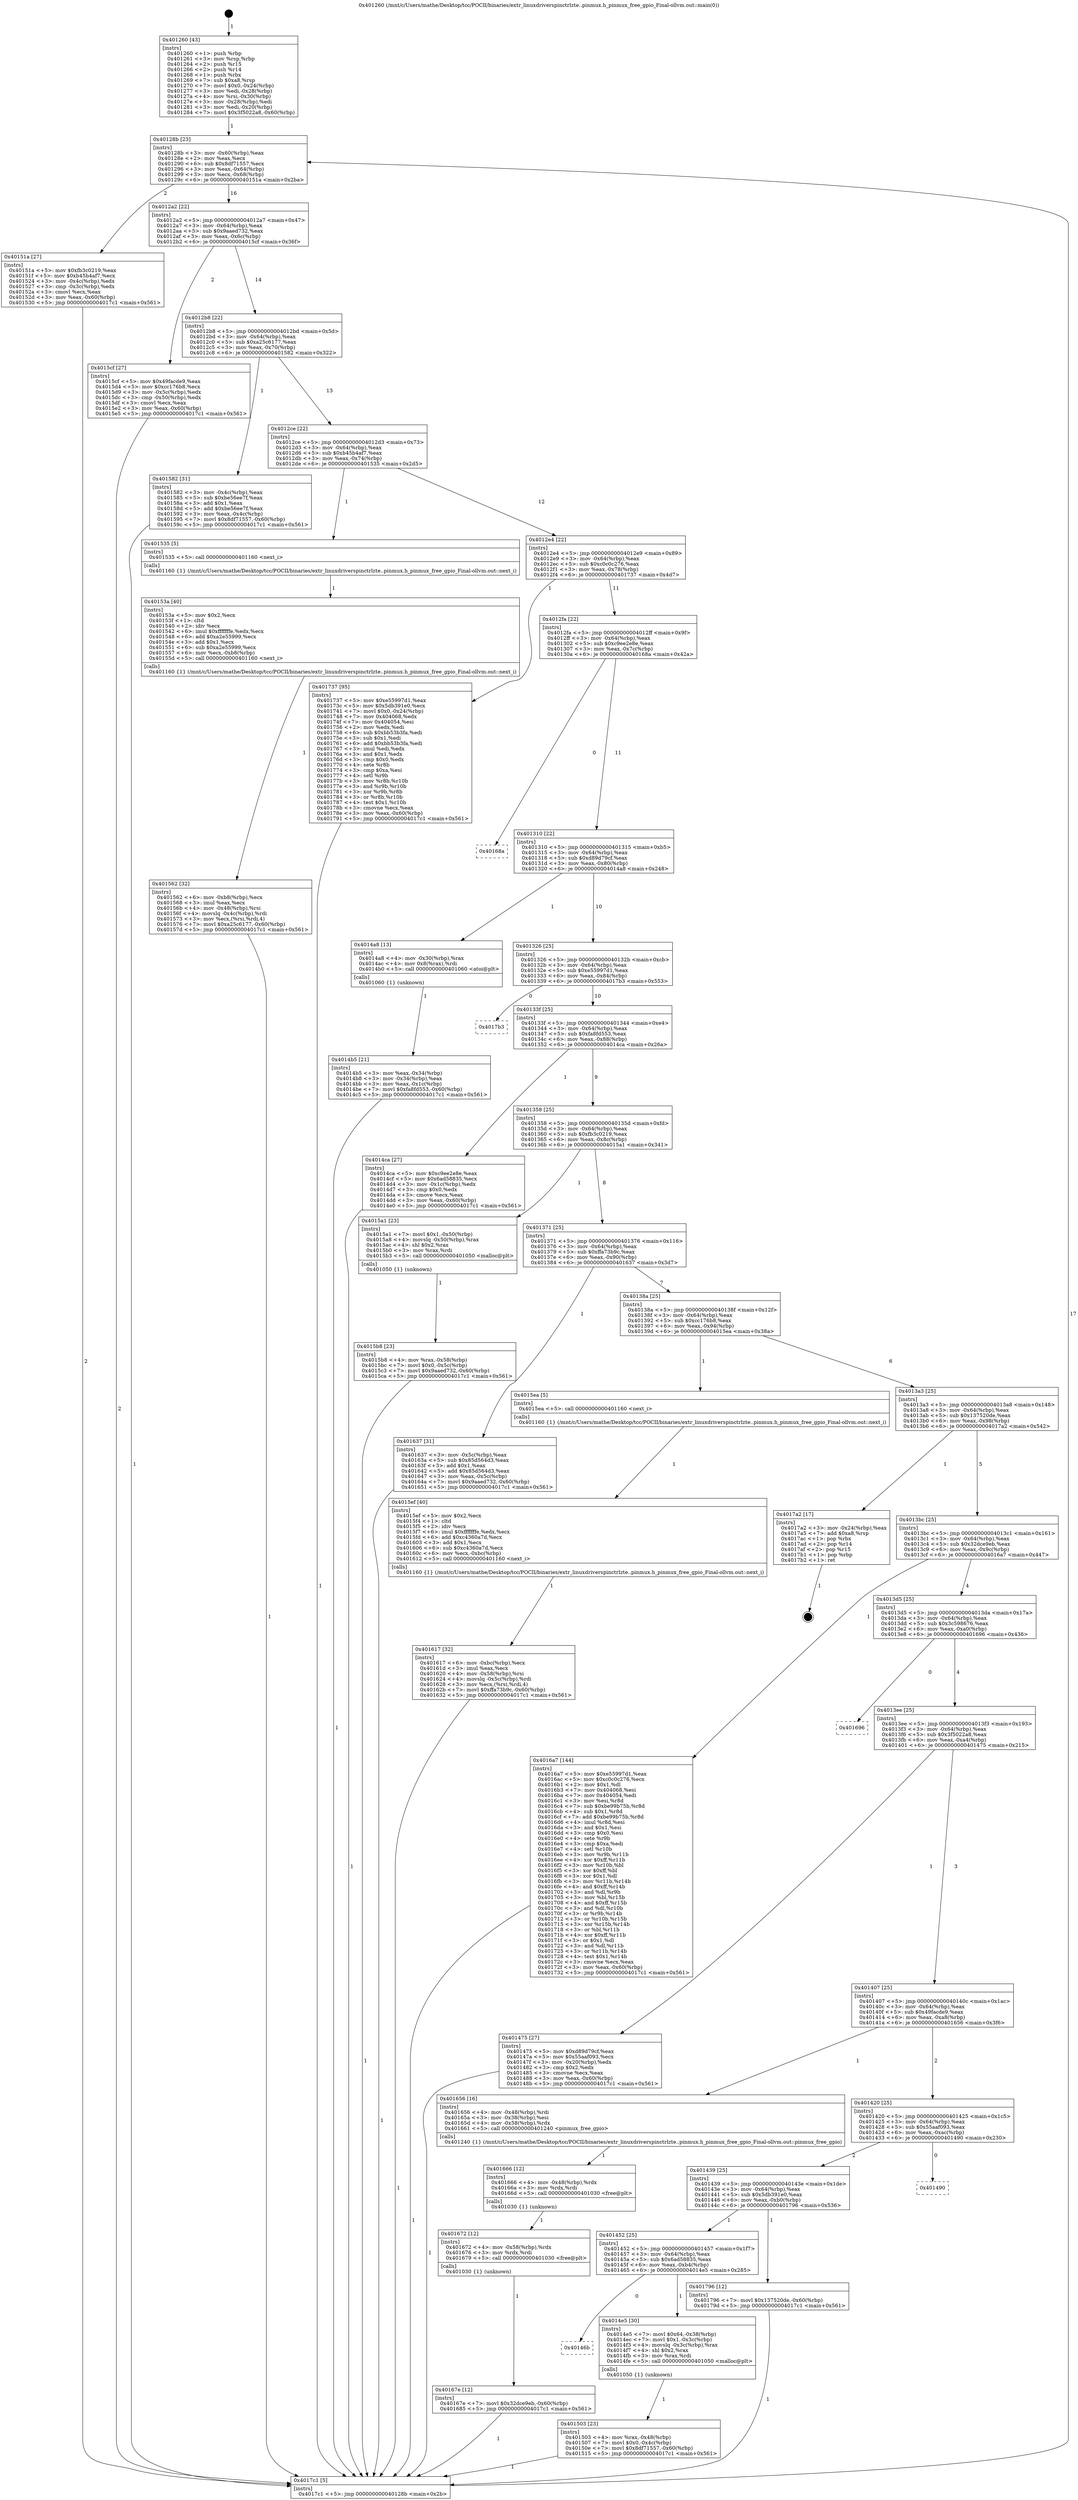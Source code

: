 digraph "0x401260" {
  label = "0x401260 (/mnt/c/Users/mathe/Desktop/tcc/POCII/binaries/extr_linuxdriverspinctrlzte..pinmux.h_pinmux_free_gpio_Final-ollvm.out::main(0))"
  labelloc = "t"
  node[shape=record]

  Entry [label="",width=0.3,height=0.3,shape=circle,fillcolor=black,style=filled]
  "0x40128b" [label="{
     0x40128b [23]\l
     | [instrs]\l
     &nbsp;&nbsp;0x40128b \<+3\>: mov -0x60(%rbp),%eax\l
     &nbsp;&nbsp;0x40128e \<+2\>: mov %eax,%ecx\l
     &nbsp;&nbsp;0x401290 \<+6\>: sub $0x8df71557,%ecx\l
     &nbsp;&nbsp;0x401296 \<+3\>: mov %eax,-0x64(%rbp)\l
     &nbsp;&nbsp;0x401299 \<+3\>: mov %ecx,-0x68(%rbp)\l
     &nbsp;&nbsp;0x40129c \<+6\>: je 000000000040151a \<main+0x2ba\>\l
  }"]
  "0x40151a" [label="{
     0x40151a [27]\l
     | [instrs]\l
     &nbsp;&nbsp;0x40151a \<+5\>: mov $0xfb3c0219,%eax\l
     &nbsp;&nbsp;0x40151f \<+5\>: mov $0xb45b4af7,%ecx\l
     &nbsp;&nbsp;0x401524 \<+3\>: mov -0x4c(%rbp),%edx\l
     &nbsp;&nbsp;0x401527 \<+3\>: cmp -0x3c(%rbp),%edx\l
     &nbsp;&nbsp;0x40152a \<+3\>: cmovl %ecx,%eax\l
     &nbsp;&nbsp;0x40152d \<+3\>: mov %eax,-0x60(%rbp)\l
     &nbsp;&nbsp;0x401530 \<+5\>: jmp 00000000004017c1 \<main+0x561\>\l
  }"]
  "0x4012a2" [label="{
     0x4012a2 [22]\l
     | [instrs]\l
     &nbsp;&nbsp;0x4012a2 \<+5\>: jmp 00000000004012a7 \<main+0x47\>\l
     &nbsp;&nbsp;0x4012a7 \<+3\>: mov -0x64(%rbp),%eax\l
     &nbsp;&nbsp;0x4012aa \<+5\>: sub $0x9aaed732,%eax\l
     &nbsp;&nbsp;0x4012af \<+3\>: mov %eax,-0x6c(%rbp)\l
     &nbsp;&nbsp;0x4012b2 \<+6\>: je 00000000004015cf \<main+0x36f\>\l
  }"]
  Exit [label="",width=0.3,height=0.3,shape=circle,fillcolor=black,style=filled,peripheries=2]
  "0x4015cf" [label="{
     0x4015cf [27]\l
     | [instrs]\l
     &nbsp;&nbsp;0x4015cf \<+5\>: mov $0x49facde9,%eax\l
     &nbsp;&nbsp;0x4015d4 \<+5\>: mov $0xcc176b8,%ecx\l
     &nbsp;&nbsp;0x4015d9 \<+3\>: mov -0x5c(%rbp),%edx\l
     &nbsp;&nbsp;0x4015dc \<+3\>: cmp -0x50(%rbp),%edx\l
     &nbsp;&nbsp;0x4015df \<+3\>: cmovl %ecx,%eax\l
     &nbsp;&nbsp;0x4015e2 \<+3\>: mov %eax,-0x60(%rbp)\l
     &nbsp;&nbsp;0x4015e5 \<+5\>: jmp 00000000004017c1 \<main+0x561\>\l
  }"]
  "0x4012b8" [label="{
     0x4012b8 [22]\l
     | [instrs]\l
     &nbsp;&nbsp;0x4012b8 \<+5\>: jmp 00000000004012bd \<main+0x5d\>\l
     &nbsp;&nbsp;0x4012bd \<+3\>: mov -0x64(%rbp),%eax\l
     &nbsp;&nbsp;0x4012c0 \<+5\>: sub $0xa25c6177,%eax\l
     &nbsp;&nbsp;0x4012c5 \<+3\>: mov %eax,-0x70(%rbp)\l
     &nbsp;&nbsp;0x4012c8 \<+6\>: je 0000000000401582 \<main+0x322\>\l
  }"]
  "0x40167e" [label="{
     0x40167e [12]\l
     | [instrs]\l
     &nbsp;&nbsp;0x40167e \<+7\>: movl $0x32dce9eb,-0x60(%rbp)\l
     &nbsp;&nbsp;0x401685 \<+5\>: jmp 00000000004017c1 \<main+0x561\>\l
  }"]
  "0x401582" [label="{
     0x401582 [31]\l
     | [instrs]\l
     &nbsp;&nbsp;0x401582 \<+3\>: mov -0x4c(%rbp),%eax\l
     &nbsp;&nbsp;0x401585 \<+5\>: sub $0xbe56ee7f,%eax\l
     &nbsp;&nbsp;0x40158a \<+3\>: add $0x1,%eax\l
     &nbsp;&nbsp;0x40158d \<+5\>: add $0xbe56ee7f,%eax\l
     &nbsp;&nbsp;0x401592 \<+3\>: mov %eax,-0x4c(%rbp)\l
     &nbsp;&nbsp;0x401595 \<+7\>: movl $0x8df71557,-0x60(%rbp)\l
     &nbsp;&nbsp;0x40159c \<+5\>: jmp 00000000004017c1 \<main+0x561\>\l
  }"]
  "0x4012ce" [label="{
     0x4012ce [22]\l
     | [instrs]\l
     &nbsp;&nbsp;0x4012ce \<+5\>: jmp 00000000004012d3 \<main+0x73\>\l
     &nbsp;&nbsp;0x4012d3 \<+3\>: mov -0x64(%rbp),%eax\l
     &nbsp;&nbsp;0x4012d6 \<+5\>: sub $0xb45b4af7,%eax\l
     &nbsp;&nbsp;0x4012db \<+3\>: mov %eax,-0x74(%rbp)\l
     &nbsp;&nbsp;0x4012de \<+6\>: je 0000000000401535 \<main+0x2d5\>\l
  }"]
  "0x401672" [label="{
     0x401672 [12]\l
     | [instrs]\l
     &nbsp;&nbsp;0x401672 \<+4\>: mov -0x58(%rbp),%rdx\l
     &nbsp;&nbsp;0x401676 \<+3\>: mov %rdx,%rdi\l
     &nbsp;&nbsp;0x401679 \<+5\>: call 0000000000401030 \<free@plt\>\l
     | [calls]\l
     &nbsp;&nbsp;0x401030 \{1\} (unknown)\l
  }"]
  "0x401535" [label="{
     0x401535 [5]\l
     | [instrs]\l
     &nbsp;&nbsp;0x401535 \<+5\>: call 0000000000401160 \<next_i\>\l
     | [calls]\l
     &nbsp;&nbsp;0x401160 \{1\} (/mnt/c/Users/mathe/Desktop/tcc/POCII/binaries/extr_linuxdriverspinctrlzte..pinmux.h_pinmux_free_gpio_Final-ollvm.out::next_i)\l
  }"]
  "0x4012e4" [label="{
     0x4012e4 [22]\l
     | [instrs]\l
     &nbsp;&nbsp;0x4012e4 \<+5\>: jmp 00000000004012e9 \<main+0x89\>\l
     &nbsp;&nbsp;0x4012e9 \<+3\>: mov -0x64(%rbp),%eax\l
     &nbsp;&nbsp;0x4012ec \<+5\>: sub $0xc0c0c276,%eax\l
     &nbsp;&nbsp;0x4012f1 \<+3\>: mov %eax,-0x78(%rbp)\l
     &nbsp;&nbsp;0x4012f4 \<+6\>: je 0000000000401737 \<main+0x4d7\>\l
  }"]
  "0x401666" [label="{
     0x401666 [12]\l
     | [instrs]\l
     &nbsp;&nbsp;0x401666 \<+4\>: mov -0x48(%rbp),%rdx\l
     &nbsp;&nbsp;0x40166a \<+3\>: mov %rdx,%rdi\l
     &nbsp;&nbsp;0x40166d \<+5\>: call 0000000000401030 \<free@plt\>\l
     | [calls]\l
     &nbsp;&nbsp;0x401030 \{1\} (unknown)\l
  }"]
  "0x401737" [label="{
     0x401737 [95]\l
     | [instrs]\l
     &nbsp;&nbsp;0x401737 \<+5\>: mov $0xe55997d1,%eax\l
     &nbsp;&nbsp;0x40173c \<+5\>: mov $0x5db391e0,%ecx\l
     &nbsp;&nbsp;0x401741 \<+7\>: movl $0x0,-0x24(%rbp)\l
     &nbsp;&nbsp;0x401748 \<+7\>: mov 0x404068,%edx\l
     &nbsp;&nbsp;0x40174f \<+7\>: mov 0x404054,%esi\l
     &nbsp;&nbsp;0x401756 \<+2\>: mov %edx,%edi\l
     &nbsp;&nbsp;0x401758 \<+6\>: sub $0xbb53b3fa,%edi\l
     &nbsp;&nbsp;0x40175e \<+3\>: sub $0x1,%edi\l
     &nbsp;&nbsp;0x401761 \<+6\>: add $0xbb53b3fa,%edi\l
     &nbsp;&nbsp;0x401767 \<+3\>: imul %edi,%edx\l
     &nbsp;&nbsp;0x40176a \<+3\>: and $0x1,%edx\l
     &nbsp;&nbsp;0x40176d \<+3\>: cmp $0x0,%edx\l
     &nbsp;&nbsp;0x401770 \<+4\>: sete %r8b\l
     &nbsp;&nbsp;0x401774 \<+3\>: cmp $0xa,%esi\l
     &nbsp;&nbsp;0x401777 \<+4\>: setl %r9b\l
     &nbsp;&nbsp;0x40177b \<+3\>: mov %r8b,%r10b\l
     &nbsp;&nbsp;0x40177e \<+3\>: and %r9b,%r10b\l
     &nbsp;&nbsp;0x401781 \<+3\>: xor %r9b,%r8b\l
     &nbsp;&nbsp;0x401784 \<+3\>: or %r8b,%r10b\l
     &nbsp;&nbsp;0x401787 \<+4\>: test $0x1,%r10b\l
     &nbsp;&nbsp;0x40178b \<+3\>: cmovne %ecx,%eax\l
     &nbsp;&nbsp;0x40178e \<+3\>: mov %eax,-0x60(%rbp)\l
     &nbsp;&nbsp;0x401791 \<+5\>: jmp 00000000004017c1 \<main+0x561\>\l
  }"]
  "0x4012fa" [label="{
     0x4012fa [22]\l
     | [instrs]\l
     &nbsp;&nbsp;0x4012fa \<+5\>: jmp 00000000004012ff \<main+0x9f\>\l
     &nbsp;&nbsp;0x4012ff \<+3\>: mov -0x64(%rbp),%eax\l
     &nbsp;&nbsp;0x401302 \<+5\>: sub $0xc9ee2e8e,%eax\l
     &nbsp;&nbsp;0x401307 \<+3\>: mov %eax,-0x7c(%rbp)\l
     &nbsp;&nbsp;0x40130a \<+6\>: je 000000000040168a \<main+0x42a\>\l
  }"]
  "0x401617" [label="{
     0x401617 [32]\l
     | [instrs]\l
     &nbsp;&nbsp;0x401617 \<+6\>: mov -0xbc(%rbp),%ecx\l
     &nbsp;&nbsp;0x40161d \<+3\>: imul %eax,%ecx\l
     &nbsp;&nbsp;0x401620 \<+4\>: mov -0x58(%rbp),%rsi\l
     &nbsp;&nbsp;0x401624 \<+4\>: movslq -0x5c(%rbp),%rdi\l
     &nbsp;&nbsp;0x401628 \<+3\>: mov %ecx,(%rsi,%rdi,4)\l
     &nbsp;&nbsp;0x40162b \<+7\>: movl $0xffa73b9c,-0x60(%rbp)\l
     &nbsp;&nbsp;0x401632 \<+5\>: jmp 00000000004017c1 \<main+0x561\>\l
  }"]
  "0x40168a" [label="{
     0x40168a\l
  }", style=dashed]
  "0x401310" [label="{
     0x401310 [22]\l
     | [instrs]\l
     &nbsp;&nbsp;0x401310 \<+5\>: jmp 0000000000401315 \<main+0xb5\>\l
     &nbsp;&nbsp;0x401315 \<+3\>: mov -0x64(%rbp),%eax\l
     &nbsp;&nbsp;0x401318 \<+5\>: sub $0xd89d79cf,%eax\l
     &nbsp;&nbsp;0x40131d \<+3\>: mov %eax,-0x80(%rbp)\l
     &nbsp;&nbsp;0x401320 \<+6\>: je 00000000004014a8 \<main+0x248\>\l
  }"]
  "0x4015ef" [label="{
     0x4015ef [40]\l
     | [instrs]\l
     &nbsp;&nbsp;0x4015ef \<+5\>: mov $0x2,%ecx\l
     &nbsp;&nbsp;0x4015f4 \<+1\>: cltd\l
     &nbsp;&nbsp;0x4015f5 \<+2\>: idiv %ecx\l
     &nbsp;&nbsp;0x4015f7 \<+6\>: imul $0xfffffffe,%edx,%ecx\l
     &nbsp;&nbsp;0x4015fd \<+6\>: add $0xc4360a7d,%ecx\l
     &nbsp;&nbsp;0x401603 \<+3\>: add $0x1,%ecx\l
     &nbsp;&nbsp;0x401606 \<+6\>: sub $0xc4360a7d,%ecx\l
     &nbsp;&nbsp;0x40160c \<+6\>: mov %ecx,-0xbc(%rbp)\l
     &nbsp;&nbsp;0x401612 \<+5\>: call 0000000000401160 \<next_i\>\l
     | [calls]\l
     &nbsp;&nbsp;0x401160 \{1\} (/mnt/c/Users/mathe/Desktop/tcc/POCII/binaries/extr_linuxdriverspinctrlzte..pinmux.h_pinmux_free_gpio_Final-ollvm.out::next_i)\l
  }"]
  "0x4014a8" [label="{
     0x4014a8 [13]\l
     | [instrs]\l
     &nbsp;&nbsp;0x4014a8 \<+4\>: mov -0x30(%rbp),%rax\l
     &nbsp;&nbsp;0x4014ac \<+4\>: mov 0x8(%rax),%rdi\l
     &nbsp;&nbsp;0x4014b0 \<+5\>: call 0000000000401060 \<atoi@plt\>\l
     | [calls]\l
     &nbsp;&nbsp;0x401060 \{1\} (unknown)\l
  }"]
  "0x401326" [label="{
     0x401326 [25]\l
     | [instrs]\l
     &nbsp;&nbsp;0x401326 \<+5\>: jmp 000000000040132b \<main+0xcb\>\l
     &nbsp;&nbsp;0x40132b \<+3\>: mov -0x64(%rbp),%eax\l
     &nbsp;&nbsp;0x40132e \<+5\>: sub $0xe55997d1,%eax\l
     &nbsp;&nbsp;0x401333 \<+6\>: mov %eax,-0x84(%rbp)\l
     &nbsp;&nbsp;0x401339 \<+6\>: je 00000000004017b3 \<main+0x553\>\l
  }"]
  "0x4015b8" [label="{
     0x4015b8 [23]\l
     | [instrs]\l
     &nbsp;&nbsp;0x4015b8 \<+4\>: mov %rax,-0x58(%rbp)\l
     &nbsp;&nbsp;0x4015bc \<+7\>: movl $0x0,-0x5c(%rbp)\l
     &nbsp;&nbsp;0x4015c3 \<+7\>: movl $0x9aaed732,-0x60(%rbp)\l
     &nbsp;&nbsp;0x4015ca \<+5\>: jmp 00000000004017c1 \<main+0x561\>\l
  }"]
  "0x4017b3" [label="{
     0x4017b3\l
  }", style=dashed]
  "0x40133f" [label="{
     0x40133f [25]\l
     | [instrs]\l
     &nbsp;&nbsp;0x40133f \<+5\>: jmp 0000000000401344 \<main+0xe4\>\l
     &nbsp;&nbsp;0x401344 \<+3\>: mov -0x64(%rbp),%eax\l
     &nbsp;&nbsp;0x401347 \<+5\>: sub $0xfa8fd553,%eax\l
     &nbsp;&nbsp;0x40134c \<+6\>: mov %eax,-0x88(%rbp)\l
     &nbsp;&nbsp;0x401352 \<+6\>: je 00000000004014ca \<main+0x26a\>\l
  }"]
  "0x401562" [label="{
     0x401562 [32]\l
     | [instrs]\l
     &nbsp;&nbsp;0x401562 \<+6\>: mov -0xb8(%rbp),%ecx\l
     &nbsp;&nbsp;0x401568 \<+3\>: imul %eax,%ecx\l
     &nbsp;&nbsp;0x40156b \<+4\>: mov -0x48(%rbp),%rsi\l
     &nbsp;&nbsp;0x40156f \<+4\>: movslq -0x4c(%rbp),%rdi\l
     &nbsp;&nbsp;0x401573 \<+3\>: mov %ecx,(%rsi,%rdi,4)\l
     &nbsp;&nbsp;0x401576 \<+7\>: movl $0xa25c6177,-0x60(%rbp)\l
     &nbsp;&nbsp;0x40157d \<+5\>: jmp 00000000004017c1 \<main+0x561\>\l
  }"]
  "0x4014ca" [label="{
     0x4014ca [27]\l
     | [instrs]\l
     &nbsp;&nbsp;0x4014ca \<+5\>: mov $0xc9ee2e8e,%eax\l
     &nbsp;&nbsp;0x4014cf \<+5\>: mov $0x6ad58835,%ecx\l
     &nbsp;&nbsp;0x4014d4 \<+3\>: mov -0x1c(%rbp),%edx\l
     &nbsp;&nbsp;0x4014d7 \<+3\>: cmp $0x0,%edx\l
     &nbsp;&nbsp;0x4014da \<+3\>: cmove %ecx,%eax\l
     &nbsp;&nbsp;0x4014dd \<+3\>: mov %eax,-0x60(%rbp)\l
     &nbsp;&nbsp;0x4014e0 \<+5\>: jmp 00000000004017c1 \<main+0x561\>\l
  }"]
  "0x401358" [label="{
     0x401358 [25]\l
     | [instrs]\l
     &nbsp;&nbsp;0x401358 \<+5\>: jmp 000000000040135d \<main+0xfd\>\l
     &nbsp;&nbsp;0x40135d \<+3\>: mov -0x64(%rbp),%eax\l
     &nbsp;&nbsp;0x401360 \<+5\>: sub $0xfb3c0219,%eax\l
     &nbsp;&nbsp;0x401365 \<+6\>: mov %eax,-0x8c(%rbp)\l
     &nbsp;&nbsp;0x40136b \<+6\>: je 00000000004015a1 \<main+0x341\>\l
  }"]
  "0x40153a" [label="{
     0x40153a [40]\l
     | [instrs]\l
     &nbsp;&nbsp;0x40153a \<+5\>: mov $0x2,%ecx\l
     &nbsp;&nbsp;0x40153f \<+1\>: cltd\l
     &nbsp;&nbsp;0x401540 \<+2\>: idiv %ecx\l
     &nbsp;&nbsp;0x401542 \<+6\>: imul $0xfffffffe,%edx,%ecx\l
     &nbsp;&nbsp;0x401548 \<+6\>: add $0xa2e55999,%ecx\l
     &nbsp;&nbsp;0x40154e \<+3\>: add $0x1,%ecx\l
     &nbsp;&nbsp;0x401551 \<+6\>: sub $0xa2e55999,%ecx\l
     &nbsp;&nbsp;0x401557 \<+6\>: mov %ecx,-0xb8(%rbp)\l
     &nbsp;&nbsp;0x40155d \<+5\>: call 0000000000401160 \<next_i\>\l
     | [calls]\l
     &nbsp;&nbsp;0x401160 \{1\} (/mnt/c/Users/mathe/Desktop/tcc/POCII/binaries/extr_linuxdriverspinctrlzte..pinmux.h_pinmux_free_gpio_Final-ollvm.out::next_i)\l
  }"]
  "0x4015a1" [label="{
     0x4015a1 [23]\l
     | [instrs]\l
     &nbsp;&nbsp;0x4015a1 \<+7\>: movl $0x1,-0x50(%rbp)\l
     &nbsp;&nbsp;0x4015a8 \<+4\>: movslq -0x50(%rbp),%rax\l
     &nbsp;&nbsp;0x4015ac \<+4\>: shl $0x2,%rax\l
     &nbsp;&nbsp;0x4015b0 \<+3\>: mov %rax,%rdi\l
     &nbsp;&nbsp;0x4015b3 \<+5\>: call 0000000000401050 \<malloc@plt\>\l
     | [calls]\l
     &nbsp;&nbsp;0x401050 \{1\} (unknown)\l
  }"]
  "0x401371" [label="{
     0x401371 [25]\l
     | [instrs]\l
     &nbsp;&nbsp;0x401371 \<+5\>: jmp 0000000000401376 \<main+0x116\>\l
     &nbsp;&nbsp;0x401376 \<+3\>: mov -0x64(%rbp),%eax\l
     &nbsp;&nbsp;0x401379 \<+5\>: sub $0xffa73b9c,%eax\l
     &nbsp;&nbsp;0x40137e \<+6\>: mov %eax,-0x90(%rbp)\l
     &nbsp;&nbsp;0x401384 \<+6\>: je 0000000000401637 \<main+0x3d7\>\l
  }"]
  "0x401503" [label="{
     0x401503 [23]\l
     | [instrs]\l
     &nbsp;&nbsp;0x401503 \<+4\>: mov %rax,-0x48(%rbp)\l
     &nbsp;&nbsp;0x401507 \<+7\>: movl $0x0,-0x4c(%rbp)\l
     &nbsp;&nbsp;0x40150e \<+7\>: movl $0x8df71557,-0x60(%rbp)\l
     &nbsp;&nbsp;0x401515 \<+5\>: jmp 00000000004017c1 \<main+0x561\>\l
  }"]
  "0x401637" [label="{
     0x401637 [31]\l
     | [instrs]\l
     &nbsp;&nbsp;0x401637 \<+3\>: mov -0x5c(%rbp),%eax\l
     &nbsp;&nbsp;0x40163a \<+5\>: sub $0x85d564d3,%eax\l
     &nbsp;&nbsp;0x40163f \<+3\>: add $0x1,%eax\l
     &nbsp;&nbsp;0x401642 \<+5\>: add $0x85d564d3,%eax\l
     &nbsp;&nbsp;0x401647 \<+3\>: mov %eax,-0x5c(%rbp)\l
     &nbsp;&nbsp;0x40164a \<+7\>: movl $0x9aaed732,-0x60(%rbp)\l
     &nbsp;&nbsp;0x401651 \<+5\>: jmp 00000000004017c1 \<main+0x561\>\l
  }"]
  "0x40138a" [label="{
     0x40138a [25]\l
     | [instrs]\l
     &nbsp;&nbsp;0x40138a \<+5\>: jmp 000000000040138f \<main+0x12f\>\l
     &nbsp;&nbsp;0x40138f \<+3\>: mov -0x64(%rbp),%eax\l
     &nbsp;&nbsp;0x401392 \<+5\>: sub $0xcc176b8,%eax\l
     &nbsp;&nbsp;0x401397 \<+6\>: mov %eax,-0x94(%rbp)\l
     &nbsp;&nbsp;0x40139d \<+6\>: je 00000000004015ea \<main+0x38a\>\l
  }"]
  "0x40146b" [label="{
     0x40146b\l
  }", style=dashed]
  "0x4015ea" [label="{
     0x4015ea [5]\l
     | [instrs]\l
     &nbsp;&nbsp;0x4015ea \<+5\>: call 0000000000401160 \<next_i\>\l
     | [calls]\l
     &nbsp;&nbsp;0x401160 \{1\} (/mnt/c/Users/mathe/Desktop/tcc/POCII/binaries/extr_linuxdriverspinctrlzte..pinmux.h_pinmux_free_gpio_Final-ollvm.out::next_i)\l
  }"]
  "0x4013a3" [label="{
     0x4013a3 [25]\l
     | [instrs]\l
     &nbsp;&nbsp;0x4013a3 \<+5\>: jmp 00000000004013a8 \<main+0x148\>\l
     &nbsp;&nbsp;0x4013a8 \<+3\>: mov -0x64(%rbp),%eax\l
     &nbsp;&nbsp;0x4013ab \<+5\>: sub $0x137520de,%eax\l
     &nbsp;&nbsp;0x4013b0 \<+6\>: mov %eax,-0x98(%rbp)\l
     &nbsp;&nbsp;0x4013b6 \<+6\>: je 00000000004017a2 \<main+0x542\>\l
  }"]
  "0x4014e5" [label="{
     0x4014e5 [30]\l
     | [instrs]\l
     &nbsp;&nbsp;0x4014e5 \<+7\>: movl $0x64,-0x38(%rbp)\l
     &nbsp;&nbsp;0x4014ec \<+7\>: movl $0x1,-0x3c(%rbp)\l
     &nbsp;&nbsp;0x4014f3 \<+4\>: movslq -0x3c(%rbp),%rax\l
     &nbsp;&nbsp;0x4014f7 \<+4\>: shl $0x2,%rax\l
     &nbsp;&nbsp;0x4014fb \<+3\>: mov %rax,%rdi\l
     &nbsp;&nbsp;0x4014fe \<+5\>: call 0000000000401050 \<malloc@plt\>\l
     | [calls]\l
     &nbsp;&nbsp;0x401050 \{1\} (unknown)\l
  }"]
  "0x4017a2" [label="{
     0x4017a2 [17]\l
     | [instrs]\l
     &nbsp;&nbsp;0x4017a2 \<+3\>: mov -0x24(%rbp),%eax\l
     &nbsp;&nbsp;0x4017a5 \<+7\>: add $0xa8,%rsp\l
     &nbsp;&nbsp;0x4017ac \<+1\>: pop %rbx\l
     &nbsp;&nbsp;0x4017ad \<+2\>: pop %r14\l
     &nbsp;&nbsp;0x4017af \<+2\>: pop %r15\l
     &nbsp;&nbsp;0x4017b1 \<+1\>: pop %rbp\l
     &nbsp;&nbsp;0x4017b2 \<+1\>: ret\l
  }"]
  "0x4013bc" [label="{
     0x4013bc [25]\l
     | [instrs]\l
     &nbsp;&nbsp;0x4013bc \<+5\>: jmp 00000000004013c1 \<main+0x161\>\l
     &nbsp;&nbsp;0x4013c1 \<+3\>: mov -0x64(%rbp),%eax\l
     &nbsp;&nbsp;0x4013c4 \<+5\>: sub $0x32dce9eb,%eax\l
     &nbsp;&nbsp;0x4013c9 \<+6\>: mov %eax,-0x9c(%rbp)\l
     &nbsp;&nbsp;0x4013cf \<+6\>: je 00000000004016a7 \<main+0x447\>\l
  }"]
  "0x401452" [label="{
     0x401452 [25]\l
     | [instrs]\l
     &nbsp;&nbsp;0x401452 \<+5\>: jmp 0000000000401457 \<main+0x1f7\>\l
     &nbsp;&nbsp;0x401457 \<+3\>: mov -0x64(%rbp),%eax\l
     &nbsp;&nbsp;0x40145a \<+5\>: sub $0x6ad58835,%eax\l
     &nbsp;&nbsp;0x40145f \<+6\>: mov %eax,-0xb4(%rbp)\l
     &nbsp;&nbsp;0x401465 \<+6\>: je 00000000004014e5 \<main+0x285\>\l
  }"]
  "0x4016a7" [label="{
     0x4016a7 [144]\l
     | [instrs]\l
     &nbsp;&nbsp;0x4016a7 \<+5\>: mov $0xe55997d1,%eax\l
     &nbsp;&nbsp;0x4016ac \<+5\>: mov $0xc0c0c276,%ecx\l
     &nbsp;&nbsp;0x4016b1 \<+2\>: mov $0x1,%dl\l
     &nbsp;&nbsp;0x4016b3 \<+7\>: mov 0x404068,%esi\l
     &nbsp;&nbsp;0x4016ba \<+7\>: mov 0x404054,%edi\l
     &nbsp;&nbsp;0x4016c1 \<+3\>: mov %esi,%r8d\l
     &nbsp;&nbsp;0x4016c4 \<+7\>: sub $0xbe99b75b,%r8d\l
     &nbsp;&nbsp;0x4016cb \<+4\>: sub $0x1,%r8d\l
     &nbsp;&nbsp;0x4016cf \<+7\>: add $0xbe99b75b,%r8d\l
     &nbsp;&nbsp;0x4016d6 \<+4\>: imul %r8d,%esi\l
     &nbsp;&nbsp;0x4016da \<+3\>: and $0x1,%esi\l
     &nbsp;&nbsp;0x4016dd \<+3\>: cmp $0x0,%esi\l
     &nbsp;&nbsp;0x4016e0 \<+4\>: sete %r9b\l
     &nbsp;&nbsp;0x4016e4 \<+3\>: cmp $0xa,%edi\l
     &nbsp;&nbsp;0x4016e7 \<+4\>: setl %r10b\l
     &nbsp;&nbsp;0x4016eb \<+3\>: mov %r9b,%r11b\l
     &nbsp;&nbsp;0x4016ee \<+4\>: xor $0xff,%r11b\l
     &nbsp;&nbsp;0x4016f2 \<+3\>: mov %r10b,%bl\l
     &nbsp;&nbsp;0x4016f5 \<+3\>: xor $0xff,%bl\l
     &nbsp;&nbsp;0x4016f8 \<+3\>: xor $0x1,%dl\l
     &nbsp;&nbsp;0x4016fb \<+3\>: mov %r11b,%r14b\l
     &nbsp;&nbsp;0x4016fe \<+4\>: and $0xff,%r14b\l
     &nbsp;&nbsp;0x401702 \<+3\>: and %dl,%r9b\l
     &nbsp;&nbsp;0x401705 \<+3\>: mov %bl,%r15b\l
     &nbsp;&nbsp;0x401708 \<+4\>: and $0xff,%r15b\l
     &nbsp;&nbsp;0x40170c \<+3\>: and %dl,%r10b\l
     &nbsp;&nbsp;0x40170f \<+3\>: or %r9b,%r14b\l
     &nbsp;&nbsp;0x401712 \<+3\>: or %r10b,%r15b\l
     &nbsp;&nbsp;0x401715 \<+3\>: xor %r15b,%r14b\l
     &nbsp;&nbsp;0x401718 \<+3\>: or %bl,%r11b\l
     &nbsp;&nbsp;0x40171b \<+4\>: xor $0xff,%r11b\l
     &nbsp;&nbsp;0x40171f \<+3\>: or $0x1,%dl\l
     &nbsp;&nbsp;0x401722 \<+3\>: and %dl,%r11b\l
     &nbsp;&nbsp;0x401725 \<+3\>: or %r11b,%r14b\l
     &nbsp;&nbsp;0x401728 \<+4\>: test $0x1,%r14b\l
     &nbsp;&nbsp;0x40172c \<+3\>: cmovne %ecx,%eax\l
     &nbsp;&nbsp;0x40172f \<+3\>: mov %eax,-0x60(%rbp)\l
     &nbsp;&nbsp;0x401732 \<+5\>: jmp 00000000004017c1 \<main+0x561\>\l
  }"]
  "0x4013d5" [label="{
     0x4013d5 [25]\l
     | [instrs]\l
     &nbsp;&nbsp;0x4013d5 \<+5\>: jmp 00000000004013da \<main+0x17a\>\l
     &nbsp;&nbsp;0x4013da \<+3\>: mov -0x64(%rbp),%eax\l
     &nbsp;&nbsp;0x4013dd \<+5\>: sub $0x3c598676,%eax\l
     &nbsp;&nbsp;0x4013e2 \<+6\>: mov %eax,-0xa0(%rbp)\l
     &nbsp;&nbsp;0x4013e8 \<+6\>: je 0000000000401696 \<main+0x436\>\l
  }"]
  "0x401796" [label="{
     0x401796 [12]\l
     | [instrs]\l
     &nbsp;&nbsp;0x401796 \<+7\>: movl $0x137520de,-0x60(%rbp)\l
     &nbsp;&nbsp;0x40179d \<+5\>: jmp 00000000004017c1 \<main+0x561\>\l
  }"]
  "0x401696" [label="{
     0x401696\l
  }", style=dashed]
  "0x4013ee" [label="{
     0x4013ee [25]\l
     | [instrs]\l
     &nbsp;&nbsp;0x4013ee \<+5\>: jmp 00000000004013f3 \<main+0x193\>\l
     &nbsp;&nbsp;0x4013f3 \<+3\>: mov -0x64(%rbp),%eax\l
     &nbsp;&nbsp;0x4013f6 \<+5\>: sub $0x3f5022a8,%eax\l
     &nbsp;&nbsp;0x4013fb \<+6\>: mov %eax,-0xa4(%rbp)\l
     &nbsp;&nbsp;0x401401 \<+6\>: je 0000000000401475 \<main+0x215\>\l
  }"]
  "0x401439" [label="{
     0x401439 [25]\l
     | [instrs]\l
     &nbsp;&nbsp;0x401439 \<+5\>: jmp 000000000040143e \<main+0x1de\>\l
     &nbsp;&nbsp;0x40143e \<+3\>: mov -0x64(%rbp),%eax\l
     &nbsp;&nbsp;0x401441 \<+5\>: sub $0x5db391e0,%eax\l
     &nbsp;&nbsp;0x401446 \<+6\>: mov %eax,-0xb0(%rbp)\l
     &nbsp;&nbsp;0x40144c \<+6\>: je 0000000000401796 \<main+0x536\>\l
  }"]
  "0x401475" [label="{
     0x401475 [27]\l
     | [instrs]\l
     &nbsp;&nbsp;0x401475 \<+5\>: mov $0xd89d79cf,%eax\l
     &nbsp;&nbsp;0x40147a \<+5\>: mov $0x55aaf093,%ecx\l
     &nbsp;&nbsp;0x40147f \<+3\>: mov -0x20(%rbp),%edx\l
     &nbsp;&nbsp;0x401482 \<+3\>: cmp $0x2,%edx\l
     &nbsp;&nbsp;0x401485 \<+3\>: cmovne %ecx,%eax\l
     &nbsp;&nbsp;0x401488 \<+3\>: mov %eax,-0x60(%rbp)\l
     &nbsp;&nbsp;0x40148b \<+5\>: jmp 00000000004017c1 \<main+0x561\>\l
  }"]
  "0x401407" [label="{
     0x401407 [25]\l
     | [instrs]\l
     &nbsp;&nbsp;0x401407 \<+5\>: jmp 000000000040140c \<main+0x1ac\>\l
     &nbsp;&nbsp;0x40140c \<+3\>: mov -0x64(%rbp),%eax\l
     &nbsp;&nbsp;0x40140f \<+5\>: sub $0x49facde9,%eax\l
     &nbsp;&nbsp;0x401414 \<+6\>: mov %eax,-0xa8(%rbp)\l
     &nbsp;&nbsp;0x40141a \<+6\>: je 0000000000401656 \<main+0x3f6\>\l
  }"]
  "0x4017c1" [label="{
     0x4017c1 [5]\l
     | [instrs]\l
     &nbsp;&nbsp;0x4017c1 \<+5\>: jmp 000000000040128b \<main+0x2b\>\l
  }"]
  "0x401260" [label="{
     0x401260 [43]\l
     | [instrs]\l
     &nbsp;&nbsp;0x401260 \<+1\>: push %rbp\l
     &nbsp;&nbsp;0x401261 \<+3\>: mov %rsp,%rbp\l
     &nbsp;&nbsp;0x401264 \<+2\>: push %r15\l
     &nbsp;&nbsp;0x401266 \<+2\>: push %r14\l
     &nbsp;&nbsp;0x401268 \<+1\>: push %rbx\l
     &nbsp;&nbsp;0x401269 \<+7\>: sub $0xa8,%rsp\l
     &nbsp;&nbsp;0x401270 \<+7\>: movl $0x0,-0x24(%rbp)\l
     &nbsp;&nbsp;0x401277 \<+3\>: mov %edi,-0x28(%rbp)\l
     &nbsp;&nbsp;0x40127a \<+4\>: mov %rsi,-0x30(%rbp)\l
     &nbsp;&nbsp;0x40127e \<+3\>: mov -0x28(%rbp),%edi\l
     &nbsp;&nbsp;0x401281 \<+3\>: mov %edi,-0x20(%rbp)\l
     &nbsp;&nbsp;0x401284 \<+7\>: movl $0x3f5022a8,-0x60(%rbp)\l
  }"]
  "0x4014b5" [label="{
     0x4014b5 [21]\l
     | [instrs]\l
     &nbsp;&nbsp;0x4014b5 \<+3\>: mov %eax,-0x34(%rbp)\l
     &nbsp;&nbsp;0x4014b8 \<+3\>: mov -0x34(%rbp),%eax\l
     &nbsp;&nbsp;0x4014bb \<+3\>: mov %eax,-0x1c(%rbp)\l
     &nbsp;&nbsp;0x4014be \<+7\>: movl $0xfa8fd553,-0x60(%rbp)\l
     &nbsp;&nbsp;0x4014c5 \<+5\>: jmp 00000000004017c1 \<main+0x561\>\l
  }"]
  "0x401490" [label="{
     0x401490\l
  }", style=dashed]
  "0x401656" [label="{
     0x401656 [16]\l
     | [instrs]\l
     &nbsp;&nbsp;0x401656 \<+4\>: mov -0x48(%rbp),%rdi\l
     &nbsp;&nbsp;0x40165a \<+3\>: mov -0x38(%rbp),%esi\l
     &nbsp;&nbsp;0x40165d \<+4\>: mov -0x58(%rbp),%rdx\l
     &nbsp;&nbsp;0x401661 \<+5\>: call 0000000000401240 \<pinmux_free_gpio\>\l
     | [calls]\l
     &nbsp;&nbsp;0x401240 \{1\} (/mnt/c/Users/mathe/Desktop/tcc/POCII/binaries/extr_linuxdriverspinctrlzte..pinmux.h_pinmux_free_gpio_Final-ollvm.out::pinmux_free_gpio)\l
  }"]
  "0x401420" [label="{
     0x401420 [25]\l
     | [instrs]\l
     &nbsp;&nbsp;0x401420 \<+5\>: jmp 0000000000401425 \<main+0x1c5\>\l
     &nbsp;&nbsp;0x401425 \<+3\>: mov -0x64(%rbp),%eax\l
     &nbsp;&nbsp;0x401428 \<+5\>: sub $0x55aaf093,%eax\l
     &nbsp;&nbsp;0x40142d \<+6\>: mov %eax,-0xac(%rbp)\l
     &nbsp;&nbsp;0x401433 \<+6\>: je 0000000000401490 \<main+0x230\>\l
  }"]
  Entry -> "0x401260" [label=" 1"]
  "0x40128b" -> "0x40151a" [label=" 2"]
  "0x40128b" -> "0x4012a2" [label=" 16"]
  "0x4017a2" -> Exit [label=" 1"]
  "0x4012a2" -> "0x4015cf" [label=" 2"]
  "0x4012a2" -> "0x4012b8" [label=" 14"]
  "0x401796" -> "0x4017c1" [label=" 1"]
  "0x4012b8" -> "0x401582" [label=" 1"]
  "0x4012b8" -> "0x4012ce" [label=" 13"]
  "0x401737" -> "0x4017c1" [label=" 1"]
  "0x4012ce" -> "0x401535" [label=" 1"]
  "0x4012ce" -> "0x4012e4" [label=" 12"]
  "0x4016a7" -> "0x4017c1" [label=" 1"]
  "0x4012e4" -> "0x401737" [label=" 1"]
  "0x4012e4" -> "0x4012fa" [label=" 11"]
  "0x40167e" -> "0x4017c1" [label=" 1"]
  "0x4012fa" -> "0x40168a" [label=" 0"]
  "0x4012fa" -> "0x401310" [label=" 11"]
  "0x401672" -> "0x40167e" [label=" 1"]
  "0x401310" -> "0x4014a8" [label=" 1"]
  "0x401310" -> "0x401326" [label=" 10"]
  "0x401666" -> "0x401672" [label=" 1"]
  "0x401326" -> "0x4017b3" [label=" 0"]
  "0x401326" -> "0x40133f" [label=" 10"]
  "0x401656" -> "0x401666" [label=" 1"]
  "0x40133f" -> "0x4014ca" [label=" 1"]
  "0x40133f" -> "0x401358" [label=" 9"]
  "0x401637" -> "0x4017c1" [label=" 1"]
  "0x401358" -> "0x4015a1" [label=" 1"]
  "0x401358" -> "0x401371" [label=" 8"]
  "0x401617" -> "0x4017c1" [label=" 1"]
  "0x401371" -> "0x401637" [label=" 1"]
  "0x401371" -> "0x40138a" [label=" 7"]
  "0x4015ef" -> "0x401617" [label=" 1"]
  "0x40138a" -> "0x4015ea" [label=" 1"]
  "0x40138a" -> "0x4013a3" [label=" 6"]
  "0x4015ea" -> "0x4015ef" [label=" 1"]
  "0x4013a3" -> "0x4017a2" [label=" 1"]
  "0x4013a3" -> "0x4013bc" [label=" 5"]
  "0x4015cf" -> "0x4017c1" [label=" 2"]
  "0x4013bc" -> "0x4016a7" [label=" 1"]
  "0x4013bc" -> "0x4013d5" [label=" 4"]
  "0x4015a1" -> "0x4015b8" [label=" 1"]
  "0x4013d5" -> "0x401696" [label=" 0"]
  "0x4013d5" -> "0x4013ee" [label=" 4"]
  "0x401582" -> "0x4017c1" [label=" 1"]
  "0x4013ee" -> "0x401475" [label=" 1"]
  "0x4013ee" -> "0x401407" [label=" 3"]
  "0x401475" -> "0x4017c1" [label=" 1"]
  "0x401260" -> "0x40128b" [label=" 1"]
  "0x4017c1" -> "0x40128b" [label=" 17"]
  "0x4014a8" -> "0x4014b5" [label=" 1"]
  "0x4014b5" -> "0x4017c1" [label=" 1"]
  "0x4014ca" -> "0x4017c1" [label=" 1"]
  "0x40153a" -> "0x401562" [label=" 1"]
  "0x401407" -> "0x401656" [label=" 1"]
  "0x401407" -> "0x401420" [label=" 2"]
  "0x401535" -> "0x40153a" [label=" 1"]
  "0x401420" -> "0x401490" [label=" 0"]
  "0x401420" -> "0x401439" [label=" 2"]
  "0x401562" -> "0x4017c1" [label=" 1"]
  "0x401439" -> "0x401796" [label=" 1"]
  "0x401439" -> "0x401452" [label=" 1"]
  "0x4015b8" -> "0x4017c1" [label=" 1"]
  "0x401452" -> "0x4014e5" [label=" 1"]
  "0x401452" -> "0x40146b" [label=" 0"]
  "0x4014e5" -> "0x401503" [label=" 1"]
  "0x401503" -> "0x4017c1" [label=" 1"]
  "0x40151a" -> "0x4017c1" [label=" 2"]
}
